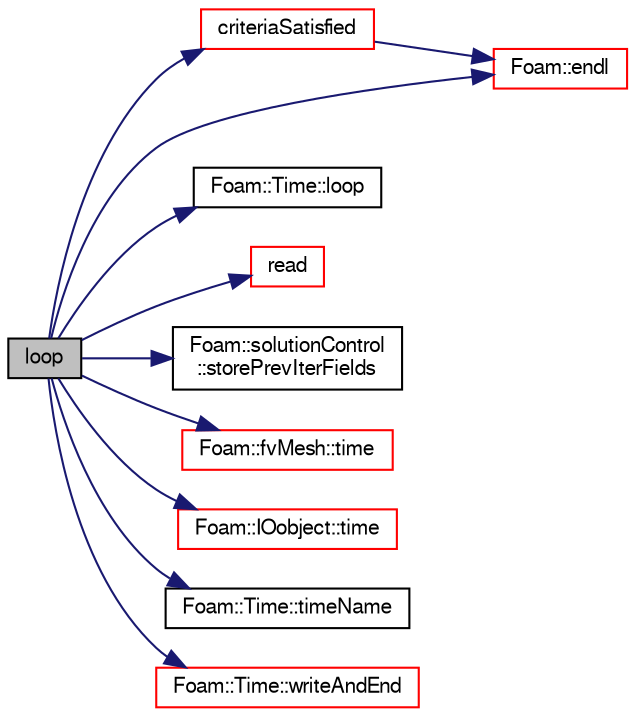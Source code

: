 digraph "loop"
{
  bgcolor="transparent";
  edge [fontname="FreeSans",fontsize="10",labelfontname="FreeSans",labelfontsize="10"];
  node [fontname="FreeSans",fontsize="10",shape=record];
  rankdir="LR";
  Node941 [label="loop",height=0.2,width=0.4,color="black", fillcolor="grey75", style="filled", fontcolor="black"];
  Node941 -> Node942 [color="midnightblue",fontsize="10",style="solid",fontname="FreeSans"];
  Node942 [label="criteriaSatisfied",height=0.2,width=0.4,color="red",URL="$a21938.html#a2ccaff4c460a7c2f5a7ed00ac8aec76d",tooltip="Return true if all convergence checks are satisfied. "];
  Node942 -> Node943 [color="midnightblue",fontsize="10",style="solid",fontname="FreeSans"];
  Node943 [label="Foam::endl",height=0.2,width=0.4,color="red",URL="$a21124.html#a2db8fe02a0d3909e9351bb4275b23ce4",tooltip="Add newline and flush stream. "];
  Node941 -> Node943 [color="midnightblue",fontsize="10",style="solid",fontname="FreeSans"];
  Node941 -> Node1224 [color="midnightblue",fontsize="10",style="solid",fontname="FreeSans"];
  Node1224 [label="Foam::Time::loop",height=0.2,width=0.4,color="black",URL="$a26350.html#adf77b77054c2d4c23b70556fe767f23e",tooltip="Return true if run should continue and if so increment time. "];
  Node941 -> Node1247 [color="midnightblue",fontsize="10",style="solid",fontname="FreeSans"];
  Node1247 [label="read",height=0.2,width=0.4,color="red",URL="$a21938.html#aaa936da334e29618ece019bd8a9aa06f",tooltip="Read controls from fvSolution dictionary. "];
  Node941 -> Node1255 [color="midnightblue",fontsize="10",style="solid",fontname="FreeSans"];
  Node1255 [label="Foam::solutionControl\l::storePrevIterFields",height=0.2,width=0.4,color="black",URL="$a21942.html#ad980463c54a4aeeb752536f97e13a496",tooltip="Store previous iteration fields. "];
  Node941 -> Node1044 [color="midnightblue",fontsize="10",style="solid",fontname="FreeSans"];
  Node1044 [label="Foam::fvMesh::time",height=0.2,width=0.4,color="red",URL="$a22766.html#a0d94096809fe3376b29a2a29ca11bb18",tooltip="Return the top-level database. "];
  Node941 -> Node1139 [color="midnightblue",fontsize="10",style="solid",fontname="FreeSans"];
  Node1139 [label="Foam::IOobject::time",height=0.2,width=0.4,color="red",URL="$a26142.html#a1ed86245b170b9f651f62650b1827500",tooltip="Return time. "];
  Node941 -> Node1256 [color="midnightblue",fontsize="10",style="solid",fontname="FreeSans"];
  Node1256 [label="Foam::Time::timeName",height=0.2,width=0.4,color="black",URL="$a26350.html#ad9d86fef6eca18797c786726cf925179",tooltip="Return time name of given scalar time. "];
  Node941 -> Node1257 [color="midnightblue",fontsize="10",style="solid",fontname="FreeSans"];
  Node1257 [label="Foam::Time::writeAndEnd",height=0.2,width=0.4,color="red",URL="$a26350.html#a17ef6f7300e1cea72c104e58aa762c62",tooltip="Write the objects now (not at end of iteration) and end the run. "];
}

